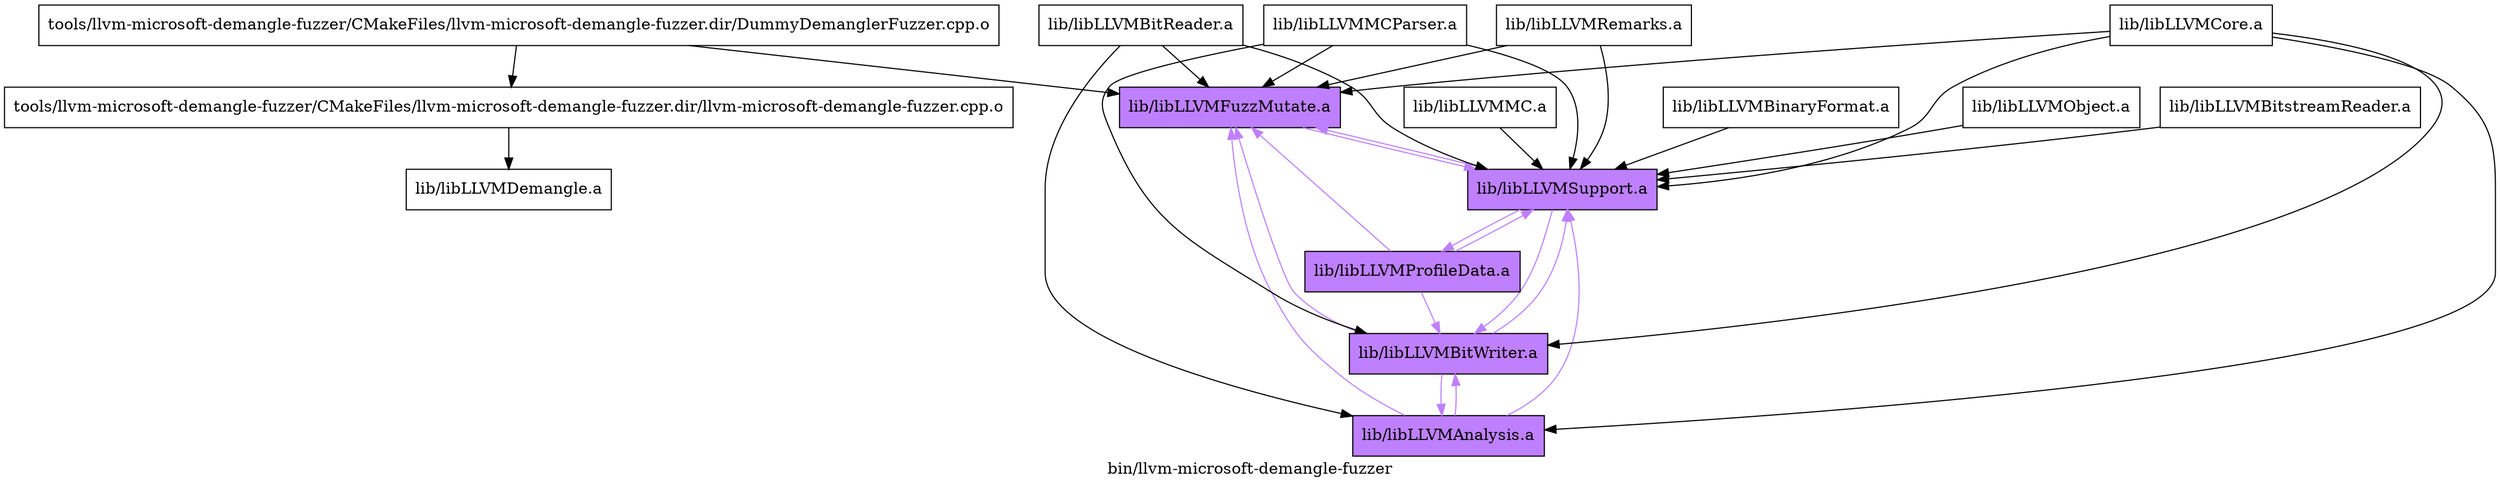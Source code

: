 digraph "bin/llvm-microsoft-demangle-fuzzer" {
	label="bin/llvm-microsoft-demangle-fuzzer";

	Node0x55c9ce6295a8 [shape=record,shape=record,label="{tools/llvm-microsoft-demangle-fuzzer/CMakeFiles/llvm-microsoft-demangle-fuzzer.dir/DummyDemanglerFuzzer.cpp.o}"];
	Node0x55c9ce6295a8 -> Node0x55c9ce627ac8;
	Node0x55c9ce6295a8 -> Node0x55c9ce622d48;
	Node0x55c9ce627ac8 [shape=record,shape=record,label="{tools/llvm-microsoft-demangle-fuzzer/CMakeFiles/llvm-microsoft-demangle-fuzzer.dir/llvm-microsoft-demangle-fuzzer.cpp.o}"];
	Node0x55c9ce627ac8 -> Node0x55c9ce623298;
	Node0x55c9ce622d48 [shape=record,shape=record,style=filled,fillcolor="0.750000 0.5 1",label="{lib/libLLVMFuzzMutate.a}"];
	Node0x55c9ce622d48 -> Node0x55c9ce622938[color="0.750000 0.5 1"];
	Node0x55c9ce623298 [shape=record,shape=record,label="{lib/libLLVMDemangle.a}"];
	Node0x55c9ce622938 [shape=record,shape=record,style=filled,fillcolor="0.750000 0.5 1",label="{lib/libLLVMSupport.a}"];
	Node0x55c9ce622938 -> Node0x55c9ce622d48[color="0.750000 0.5 1"];
	Node0x55c9ce622938 -> Node0x55c9ce622348[color="0.750000 0.5 1"];
	Node0x55c9ce622938 -> Node0x55c9ce628748[color="0.750000 0.5 1"];
	Node0x55c9ce622348 [shape=record,shape=record,style=filled,fillcolor="0.750000 0.5 1",label="{lib/libLLVMBitWriter.a}"];
	Node0x55c9ce622348 -> Node0x55c9ce622d48[color="0.750000 0.5 1"];
	Node0x55c9ce622348 -> Node0x55c9ce622938[color="0.750000 0.5 1"];
	Node0x55c9ce622348 -> Node0x55c9ce62a2c8[color="0.750000 0.5 1"];
	Node0x55c9ce62a2c8 [shape=record,shape=record,style=filled,fillcolor="0.750000 0.5 1",label="{lib/libLLVMAnalysis.a}"];
	Node0x55c9ce62a2c8 -> Node0x55c9ce622938[color="0.750000 0.5 1"];
	Node0x55c9ce62a2c8 -> Node0x55c9ce622d48[color="0.750000 0.5 1"];
	Node0x55c9ce62a2c8 -> Node0x55c9ce622348[color="0.750000 0.5 1"];
	Node0x55c9ce629eb8 [shape=record,shape=record,label="{lib/libLLVMObject.a}"];
	Node0x55c9ce629eb8 -> Node0x55c9ce622938;
	Node0x55c9ce6298c8 [shape=record,shape=record,label="{lib/libLLVMBitReader.a}"];
	Node0x55c9ce6298c8 -> Node0x55c9ce622d48;
	Node0x55c9ce6298c8 -> Node0x55c9ce622938;
	Node0x55c9ce6298c8 -> Node0x55c9ce62a2c8;
	Node0x55c9ce629418 [shape=record,shape=record,label="{lib/libLLVMMCParser.a}"];
	Node0x55c9ce629418 -> Node0x55c9ce622d48;
	Node0x55c9ce629418 -> Node0x55c9ce622938;
	Node0x55c9ce629418 -> Node0x55c9ce622348;
	Node0x55c9ce628748 [shape=record,shape=record,style=filled,fillcolor="0.750000 0.5 1",label="{lib/libLLVMProfileData.a}"];
	Node0x55c9ce628748 -> Node0x55c9ce622d48[color="0.750000 0.5 1"];
	Node0x55c9ce628748 -> Node0x55c9ce622938[color="0.750000 0.5 1"];
	Node0x55c9ce628748 -> Node0x55c9ce622348[color="0.750000 0.5 1"];
	Node0x55c9ce623bf8 [shape=record,shape=record,label="{lib/libLLVMCore.a}"];
	Node0x55c9ce623bf8 -> Node0x55c9ce622938;
	Node0x55c9ce623bf8 -> Node0x55c9ce622d48;
	Node0x55c9ce623bf8 -> Node0x55c9ce62a2c8;
	Node0x55c9ce623bf8 -> Node0x55c9ce622348;
	Node0x55c9ce6240f8 [shape=record,shape=record,label="{lib/libLLVMRemarks.a}"];
	Node0x55c9ce6240f8 -> Node0x55c9ce622938;
	Node0x55c9ce6240f8 -> Node0x55c9ce622d48;
	Node0x55c9ce624418 [shape=record,shape=record,label="{lib/libLLVMBitstreamReader.a}"];
	Node0x55c9ce624418 -> Node0x55c9ce622938;
	Node0x55c9ce624918 [shape=record,shape=record,label="{lib/libLLVMMC.a}"];
	Node0x55c9ce624918 -> Node0x55c9ce622938;
	Node0x55c9ce624eb8 [shape=record,shape=record,label="{lib/libLLVMBinaryFormat.a}"];
	Node0x55c9ce624eb8 -> Node0x55c9ce622938;
}
